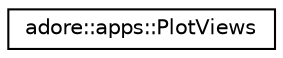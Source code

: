 digraph "Graphical Class Hierarchy"
{
 // LATEX_PDF_SIZE
  edge [fontname="Helvetica",fontsize="10",labelfontname="Helvetica",labelfontsize="10"];
  node [fontname="Helvetica",fontsize="10",shape=record];
  rankdir="LR";
  Node0 [label="adore::apps::PlotViews",height=0.2,width=0.4,color="black", fillcolor="white", style="filled",URL="$classadore_1_1apps_1_1PlotViews.html",tooltip="a plotting application to plot the folling: lanefollowinggeometry, lanechangegeometry"];
}
